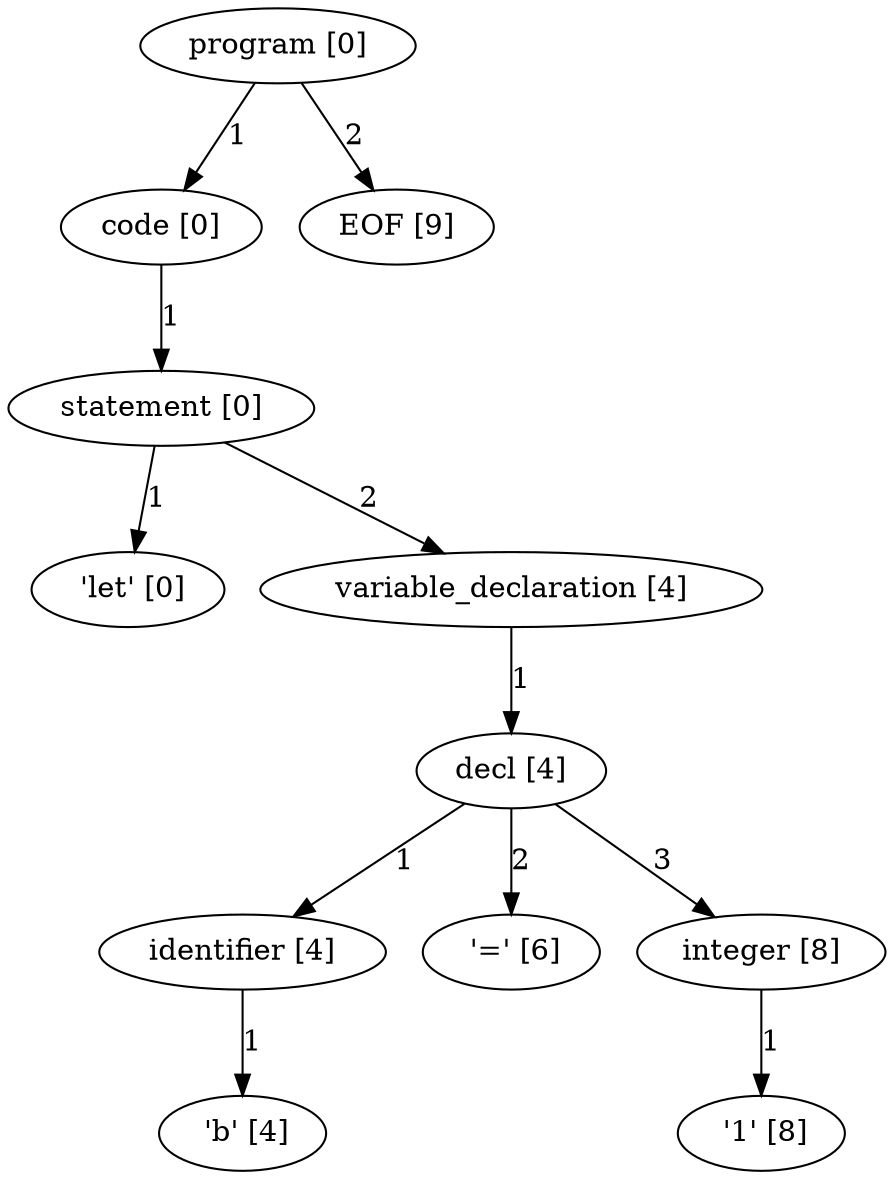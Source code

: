 digraph arpeggio_graph {
4710571040 [label="program [0]"];
4710571040->4710569888 [label="1"]

4710569888 [label="code [0]"];
4710569888->4710559472 [label="1"]

4710559472 [label="statement [0]"];
4710559472->4710141520 [label="1"]

4710141520 [label=" 'let' [0]"];
4710559472->4710672432 [label="2"]

4710672432 [label="variable_declaration [4]"];
4710672432->4710696144 [label="1"]

4710696144 [label="decl [4]"];
4710696144->4710125648 [label="1"]

4710125648 [label="identifier [4]"];
4710125648->4710139344 [label="1"]

4710139344 [label=" 'b' [4]"];
4710696144->4710139856 [label="2"]

4710139856 [label=" '=' [6]"];
4710696144->4710696288 [label="3"]

4710696288 [label="integer [8]"];
4710696288->4708992720 [label="1"]

4708992720 [label=" '1' [8]"];
4710571040->4708844496 [label="2"]

4708844496 [label="EOF [9]"];
}